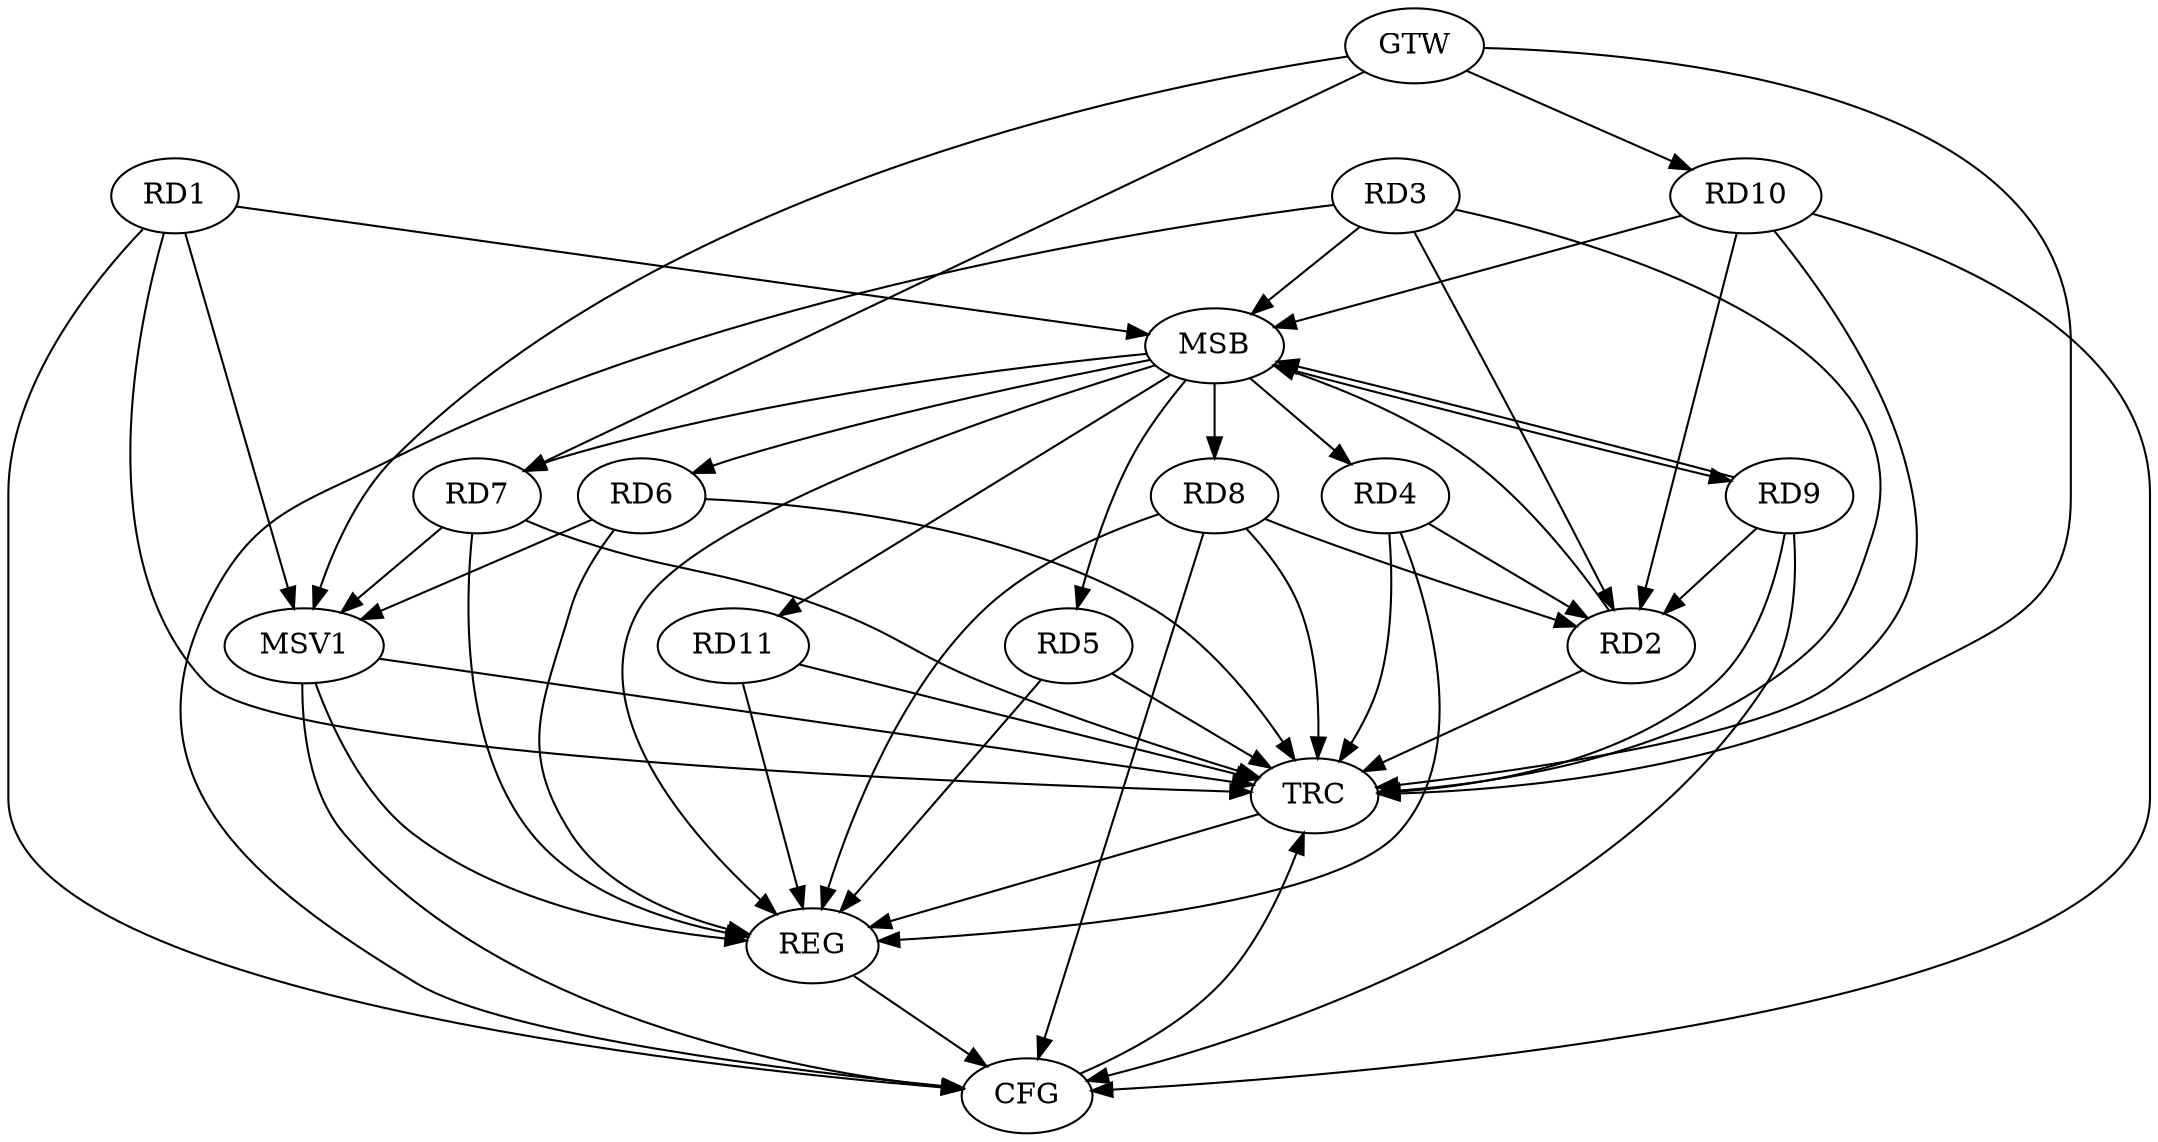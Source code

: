 strict digraph G {
  RD1 [ label="RD1" ];
  RD2 [ label="RD2" ];
  RD3 [ label="RD3" ];
  RD4 [ label="RD4" ];
  RD5 [ label="RD5" ];
  RD6 [ label="RD6" ];
  RD7 [ label="RD7" ];
  RD8 [ label="RD8" ];
  RD9 [ label="RD9" ];
  RD10 [ label="RD10" ];
  RD11 [ label="RD11" ];
  GTW [ label="GTW" ];
  REG [ label="REG" ];
  MSB [ label="MSB" ];
  CFG [ label="CFG" ];
  TRC [ label="TRC" ];
  MSV1 [ label="MSV1" ];
  GTW -> RD10;
  GTW -> RD7;
  RD4 -> REG;
  RD5 -> REG;
  RD6 -> REG;
  RD7 -> REG;
  RD8 -> REG;
  RD11 -> REG;
  RD1 -> MSB;
  MSB -> RD4;
  MSB -> RD9;
  MSB -> REG;
  RD2 -> MSB;
  MSB -> RD5;
  MSB -> RD8;
  RD3 -> MSB;
  RD9 -> MSB;
  RD10 -> MSB;
  MSB -> RD6;
  MSB -> RD7;
  MSB -> RD11;
  RD10 -> CFG;
  RD8 -> CFG;
  RD9 -> CFG;
  RD1 -> CFG;
  RD3 -> CFG;
  REG -> CFG;
  RD1 -> TRC;
  RD2 -> TRC;
  RD3 -> TRC;
  RD4 -> TRC;
  RD5 -> TRC;
  RD6 -> TRC;
  RD7 -> TRC;
  RD8 -> TRC;
  RD9 -> TRC;
  RD10 -> TRC;
  RD11 -> TRC;
  GTW -> TRC;
  CFG -> TRC;
  TRC -> REG;
  RD10 -> RD2;
  RD4 -> RD2;
  RD9 -> RD2;
  RD8 -> RD2;
  RD3 -> RD2;
  RD7 -> MSV1;
  GTW -> MSV1;
  RD6 -> MSV1;
  RD1 -> MSV1;
  MSV1 -> REG;
  MSV1 -> TRC;
  MSV1 -> CFG;
}
